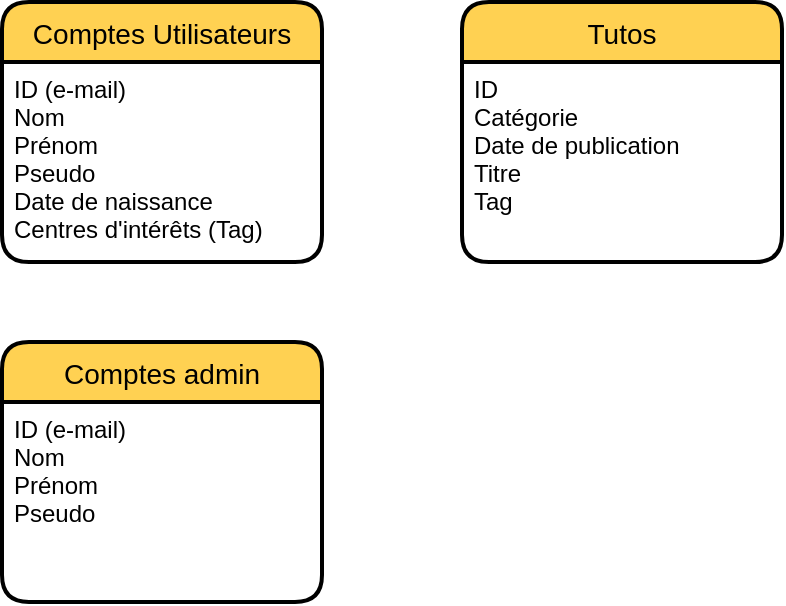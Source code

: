 <mxfile version="18.0.2" type="device"><diagram id="3XQm_qgOaZ7OiPtv6uNW" name="Page-1"><mxGraphModel dx="1033" dy="578" grid="1" gridSize="10" guides="1" tooltips="1" connect="1" arrows="1" fold="1" page="1" pageScale="1" pageWidth="827" pageHeight="1169" math="0" shadow="0"><root><mxCell id="0"/><mxCell id="1" parent="0"/><mxCell id="SJmTjXVQXBBm0T878WMB-17" value="Comptes Utilisateurs" style="swimlane;childLayout=stackLayout;horizontal=1;startSize=30;horizontalStack=0;rounded=1;fontSize=14;fontStyle=0;strokeWidth=2;resizeParent=0;resizeLast=1;shadow=0;dashed=0;align=center;labelBackgroundColor=none;fillColor=#FFD152;" vertex="1" parent="1"><mxGeometry x="80" y="110" width="160" height="130" as="geometry"/></mxCell><mxCell id="SJmTjXVQXBBm0T878WMB-18" value="ID (e-mail)&#10;Nom&#10;Prénom&#10;Pseudo&#10;Date de naissance&#10;Centres d'intérêts (Tag) " style="align=left;strokeColor=none;fillColor=none;spacingLeft=4;fontSize=12;verticalAlign=top;resizable=0;rotatable=0;part=1;labelBackgroundColor=none;" vertex="1" parent="SJmTjXVQXBBm0T878WMB-17"><mxGeometry y="30" width="160" height="100" as="geometry"/></mxCell><mxCell id="SJmTjXVQXBBm0T878WMB-27" value="Comptes admin" style="swimlane;childLayout=stackLayout;horizontal=1;startSize=30;horizontalStack=0;rounded=1;fontSize=14;fontStyle=0;strokeWidth=2;resizeParent=0;resizeLast=1;shadow=0;dashed=0;align=center;labelBackgroundColor=none;fillColor=#FFD152;" vertex="1" parent="1"><mxGeometry x="80" y="280" width="160" height="130" as="geometry"/></mxCell><mxCell id="SJmTjXVQXBBm0T878WMB-28" value="ID (e-mail)&#10;Nom&#10;Prénom&#10;Pseudo&#10;" style="align=left;strokeColor=none;fillColor=none;spacingLeft=4;fontSize=12;verticalAlign=top;resizable=0;rotatable=0;part=1;labelBackgroundColor=none;" vertex="1" parent="SJmTjXVQXBBm0T878WMB-27"><mxGeometry y="30" width="160" height="100" as="geometry"/></mxCell><mxCell id="SJmTjXVQXBBm0T878WMB-30" value="Tutos" style="swimlane;childLayout=stackLayout;horizontal=1;startSize=30;horizontalStack=0;rounded=1;fontSize=14;fontStyle=0;strokeWidth=2;resizeParent=0;resizeLast=1;shadow=0;dashed=0;align=center;labelBackgroundColor=none;fillColor=#FFD152;" vertex="1" parent="1"><mxGeometry x="310" y="110" width="160" height="130" as="geometry"/></mxCell><mxCell id="SJmTjXVQXBBm0T878WMB-31" value="ID &#10;Catégorie&#10;Date de publication&#10;Titre&#10;Tag" style="align=left;strokeColor=none;fillColor=none;spacingLeft=4;fontSize=12;verticalAlign=top;resizable=0;rotatable=0;part=1;labelBackgroundColor=none;" vertex="1" parent="SJmTjXVQXBBm0T878WMB-30"><mxGeometry y="30" width="160" height="100" as="geometry"/></mxCell></root></mxGraphModel></diagram></mxfile>
